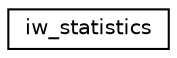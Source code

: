 digraph G
{
  edge [fontname="Helvetica",fontsize="10",labelfontname="Helvetica",labelfontsize="10"];
  node [fontname="Helvetica",fontsize="10",shape=record];
  rankdir="LR";
  Node1 [label="iw_statistics",height=0.2,width=0.4,color="black", fillcolor="white", style="filled",URL="$structiw__statistics.html"];
}
